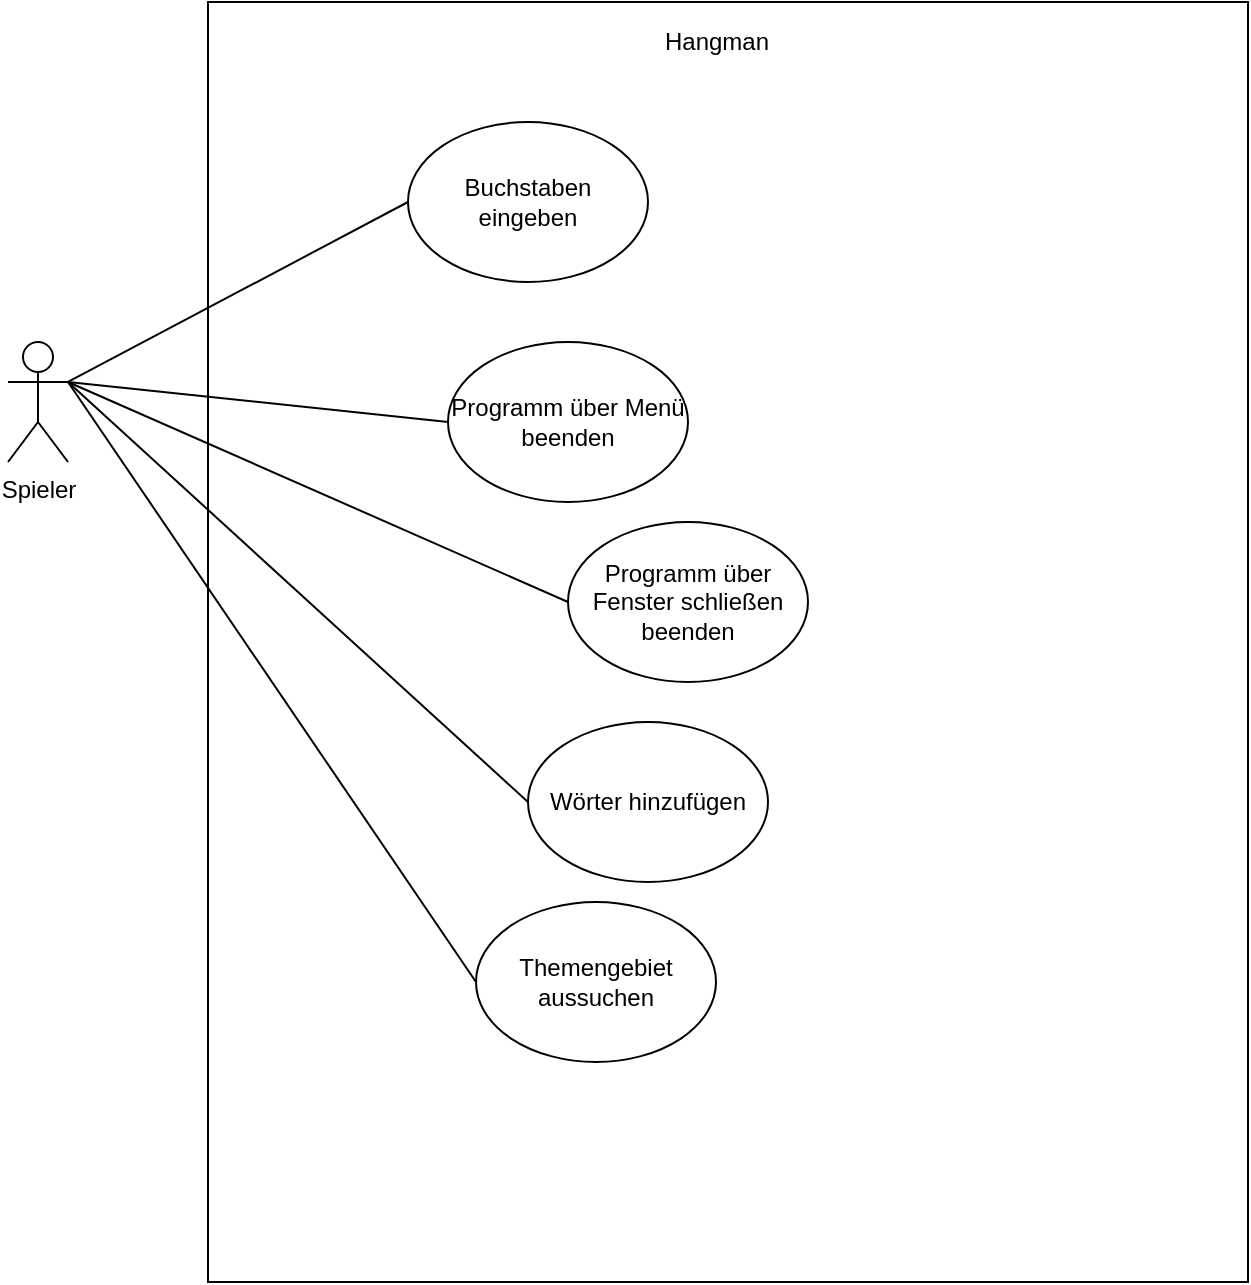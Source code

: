 <mxfile version="14.8.0" type="device"><diagram id="he0voCoLd07Q9-Wcr3qI" name="Page-1"><mxGraphModel dx="1422" dy="780" grid="1" gridSize="10" guides="1" tooltips="1" connect="1" arrows="1" fold="1" page="1" pageScale="1" pageWidth="827" pageHeight="1169" math="0" shadow="0"><root><mxCell id="0"/><mxCell id="1" parent="0"/><mxCell id="CSdXK34-A-FmesaOvS3m-1" value="" style="rounded=0;whiteSpace=wrap;html=1;" vertex="1" parent="1"><mxGeometry x="160" y="80" width="520" height="640" as="geometry"/></mxCell><mxCell id="CSdXK34-A-FmesaOvS3m-5" style="rounded=0;orthogonalLoop=1;jettySize=auto;html=1;exitX=1;exitY=0.333;exitDx=0;exitDy=0;exitPerimeter=0;entryX=0;entryY=0.5;entryDx=0;entryDy=0;endArrow=none;endFill=0;" edge="1" parent="1" source="CSdXK34-A-FmesaOvS3m-2" target="CSdXK34-A-FmesaOvS3m-4"><mxGeometry relative="1" as="geometry"/></mxCell><mxCell id="CSdXK34-A-FmesaOvS3m-7" style="edgeStyle=none;rounded=0;orthogonalLoop=1;jettySize=auto;html=1;exitX=1;exitY=0.333;exitDx=0;exitDy=0;exitPerimeter=0;entryX=0;entryY=0.5;entryDx=0;entryDy=0;endArrow=none;endFill=0;" edge="1" parent="1" source="CSdXK34-A-FmesaOvS3m-2" target="CSdXK34-A-FmesaOvS3m-6"><mxGeometry relative="1" as="geometry"/></mxCell><mxCell id="CSdXK34-A-FmesaOvS3m-11" style="edgeStyle=none;rounded=0;orthogonalLoop=1;jettySize=auto;html=1;exitX=1;exitY=0.333;exitDx=0;exitDy=0;exitPerimeter=0;entryX=0;entryY=0.5;entryDx=0;entryDy=0;endArrow=none;endFill=0;" edge="1" parent="1" source="CSdXK34-A-FmesaOvS3m-2" target="CSdXK34-A-FmesaOvS3m-8"><mxGeometry relative="1" as="geometry"/></mxCell><mxCell id="CSdXK34-A-FmesaOvS3m-13" style="edgeStyle=none;rounded=0;orthogonalLoop=1;jettySize=auto;html=1;exitX=1;exitY=0.333;exitDx=0;exitDy=0;exitPerimeter=0;entryX=0;entryY=0.5;entryDx=0;entryDy=0;endArrow=none;endFill=0;" edge="1" parent="1" source="CSdXK34-A-FmesaOvS3m-2" target="CSdXK34-A-FmesaOvS3m-12"><mxGeometry relative="1" as="geometry"/></mxCell><mxCell id="CSdXK34-A-FmesaOvS3m-15" style="edgeStyle=none;rounded=0;orthogonalLoop=1;jettySize=auto;html=1;exitX=1;exitY=0.333;exitDx=0;exitDy=0;exitPerimeter=0;entryX=0;entryY=0.5;entryDx=0;entryDy=0;endArrow=none;endFill=0;" edge="1" parent="1" source="CSdXK34-A-FmesaOvS3m-2" target="CSdXK34-A-FmesaOvS3m-14"><mxGeometry relative="1" as="geometry"/></mxCell><mxCell id="CSdXK34-A-FmesaOvS3m-2" value="Spieler" style="shape=umlActor;verticalLabelPosition=bottom;verticalAlign=top;html=1;outlineConnect=0;" vertex="1" parent="1"><mxGeometry x="60" y="250" width="30" height="60" as="geometry"/></mxCell><mxCell id="CSdXK34-A-FmesaOvS3m-3" value="Hangman" style="text;html=1;align=center;verticalAlign=middle;resizable=0;points=[];autosize=1;strokeColor=none;" vertex="1" parent="1"><mxGeometry x="379" y="90" width="70" height="20" as="geometry"/></mxCell><mxCell id="CSdXK34-A-FmesaOvS3m-4" value="&lt;div&gt;Buchstaben&lt;/div&gt;&lt;div&gt;eingeben&lt;/div&gt;" style="ellipse;whiteSpace=wrap;html=1;" vertex="1" parent="1"><mxGeometry x="260" y="140" width="120" height="80" as="geometry"/></mxCell><mxCell id="CSdXK34-A-FmesaOvS3m-6" value="Programm über Menü&lt;br&gt;&lt;div&gt; beenden&lt;/div&gt;" style="ellipse;whiteSpace=wrap;html=1;" vertex="1" parent="1"><mxGeometry x="280" y="250" width="120" height="80" as="geometry"/></mxCell><mxCell id="CSdXK34-A-FmesaOvS3m-8" value="&lt;div&gt;Programm über&lt;/div&gt;&lt;div&gt;Fenster schließen&lt;/div&gt;&lt;div&gt;beenden&lt;br&gt;&lt;/div&gt;" style="ellipse;whiteSpace=wrap;html=1;" vertex="1" parent="1"><mxGeometry x="340" y="340" width="120" height="80" as="geometry"/></mxCell><mxCell id="CSdXK34-A-FmesaOvS3m-12" value="Wörter hinzufügen" style="ellipse;whiteSpace=wrap;html=1;" vertex="1" parent="1"><mxGeometry x="320" y="440" width="120" height="80" as="geometry"/></mxCell><mxCell id="CSdXK34-A-FmesaOvS3m-14" value="Themengebiet aussuchen" style="ellipse;whiteSpace=wrap;html=1;" vertex="1" parent="1"><mxGeometry x="294" y="530" width="120" height="80" as="geometry"/></mxCell></root></mxGraphModel></diagram></mxfile>